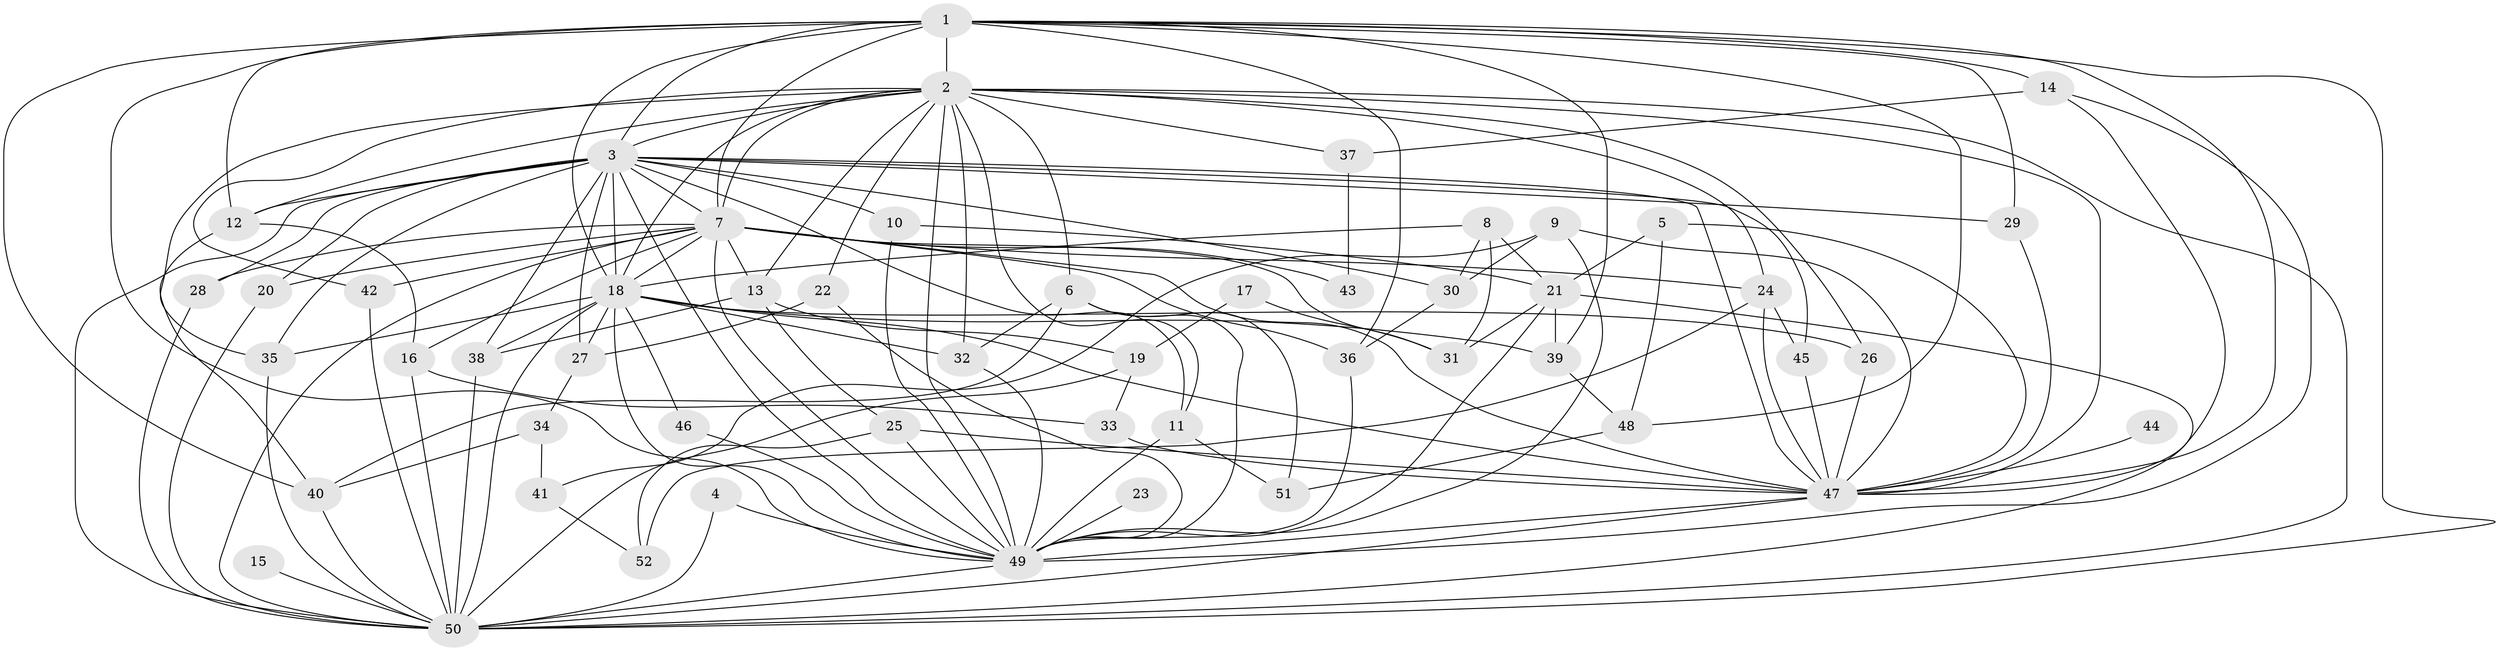 // original degree distribution, {15: 0.009615384615384616, 24: 0.009615384615384616, 27: 0.009615384615384616, 21: 0.009615384615384616, 17: 0.009615384615384616, 20: 0.019230769230769232, 16: 0.009615384615384616, 23: 0.009615384615384616, 14: 0.009615384615384616, 5: 0.07692307692307693, 2: 0.5096153846153846, 7: 0.009615384615384616, 3: 0.15384615384615385, 6: 0.019230769230769232, 4: 0.1346153846153846}
// Generated by graph-tools (version 1.1) at 2025/01/03/09/25 03:01:13]
// undirected, 52 vertices, 144 edges
graph export_dot {
graph [start="1"]
  node [color=gray90,style=filled];
  1;
  2;
  3;
  4;
  5;
  6;
  7;
  8;
  9;
  10;
  11;
  12;
  13;
  14;
  15;
  16;
  17;
  18;
  19;
  20;
  21;
  22;
  23;
  24;
  25;
  26;
  27;
  28;
  29;
  30;
  31;
  32;
  33;
  34;
  35;
  36;
  37;
  38;
  39;
  40;
  41;
  42;
  43;
  44;
  45;
  46;
  47;
  48;
  49;
  50;
  51;
  52;
  1 -- 2 [weight=2.0];
  1 -- 3 [weight=2.0];
  1 -- 7 [weight=1.0];
  1 -- 12 [weight=1.0];
  1 -- 14 [weight=1.0];
  1 -- 18 [weight=1.0];
  1 -- 29 [weight=1.0];
  1 -- 36 [weight=1.0];
  1 -- 39 [weight=1.0];
  1 -- 40 [weight=2.0];
  1 -- 47 [weight=1.0];
  1 -- 48 [weight=1.0];
  1 -- 49 [weight=1.0];
  1 -- 50 [weight=1.0];
  2 -- 3 [weight=4.0];
  2 -- 6 [weight=1.0];
  2 -- 7 [weight=3.0];
  2 -- 11 [weight=1.0];
  2 -- 12 [weight=1.0];
  2 -- 13 [weight=1.0];
  2 -- 18 [weight=2.0];
  2 -- 22 [weight=1.0];
  2 -- 24 [weight=1.0];
  2 -- 26 [weight=1.0];
  2 -- 32 [weight=2.0];
  2 -- 35 [weight=1.0];
  2 -- 37 [weight=2.0];
  2 -- 42 [weight=1.0];
  2 -- 47 [weight=4.0];
  2 -- 49 [weight=3.0];
  2 -- 50 [weight=3.0];
  3 -- 7 [weight=2.0];
  3 -- 10 [weight=1.0];
  3 -- 11 [weight=1.0];
  3 -- 12 [weight=1.0];
  3 -- 18 [weight=2.0];
  3 -- 20 [weight=1.0];
  3 -- 27 [weight=1.0];
  3 -- 28 [weight=1.0];
  3 -- 29 [weight=1.0];
  3 -- 30 [weight=1.0];
  3 -- 35 [weight=1.0];
  3 -- 38 [weight=1.0];
  3 -- 45 [weight=1.0];
  3 -- 47 [weight=2.0];
  3 -- 49 [weight=2.0];
  3 -- 50 [weight=2.0];
  4 -- 49 [weight=1.0];
  4 -- 50 [weight=1.0];
  5 -- 21 [weight=1.0];
  5 -- 47 [weight=1.0];
  5 -- 48 [weight=1.0];
  6 -- 32 [weight=1.0];
  6 -- 40 [weight=1.0];
  6 -- 49 [weight=1.0];
  6 -- 51 [weight=1.0];
  7 -- 13 [weight=1.0];
  7 -- 16 [weight=1.0];
  7 -- 18 [weight=1.0];
  7 -- 20 [weight=2.0];
  7 -- 24 [weight=2.0];
  7 -- 28 [weight=1.0];
  7 -- 31 [weight=1.0];
  7 -- 36 [weight=1.0];
  7 -- 42 [weight=1.0];
  7 -- 43 [weight=1.0];
  7 -- 47 [weight=1.0];
  7 -- 49 [weight=1.0];
  7 -- 50 [weight=2.0];
  8 -- 18 [weight=1.0];
  8 -- 21 [weight=1.0];
  8 -- 30 [weight=1.0];
  8 -- 31 [weight=1.0];
  9 -- 30 [weight=1.0];
  9 -- 41 [weight=1.0];
  9 -- 47 [weight=1.0];
  9 -- 49 [weight=1.0];
  10 -- 21 [weight=1.0];
  10 -- 49 [weight=1.0];
  11 -- 49 [weight=1.0];
  11 -- 51 [weight=1.0];
  12 -- 16 [weight=1.0];
  12 -- 40 [weight=1.0];
  13 -- 19 [weight=2.0];
  13 -- 25 [weight=1.0];
  13 -- 38 [weight=1.0];
  14 -- 37 [weight=2.0];
  14 -- 47 [weight=1.0];
  14 -- 49 [weight=1.0];
  15 -- 50 [weight=1.0];
  16 -- 33 [weight=1.0];
  16 -- 50 [weight=1.0];
  17 -- 19 [weight=1.0];
  17 -- 31 [weight=1.0];
  18 -- 26 [weight=1.0];
  18 -- 27 [weight=1.0];
  18 -- 32 [weight=1.0];
  18 -- 35 [weight=1.0];
  18 -- 38 [weight=1.0];
  18 -- 39 [weight=1.0];
  18 -- 46 [weight=1.0];
  18 -- 47 [weight=1.0];
  18 -- 49 [weight=3.0];
  18 -- 50 [weight=2.0];
  19 -- 33 [weight=1.0];
  19 -- 50 [weight=1.0];
  20 -- 50 [weight=1.0];
  21 -- 31 [weight=1.0];
  21 -- 39 [weight=1.0];
  21 -- 49 [weight=1.0];
  21 -- 50 [weight=1.0];
  22 -- 27 [weight=1.0];
  22 -- 49 [weight=1.0];
  23 -- 49 [weight=1.0];
  24 -- 45 [weight=1.0];
  24 -- 47 [weight=2.0];
  24 -- 52 [weight=1.0];
  25 -- 47 [weight=1.0];
  25 -- 49 [weight=1.0];
  25 -- 52 [weight=1.0];
  26 -- 47 [weight=1.0];
  27 -- 34 [weight=1.0];
  28 -- 50 [weight=1.0];
  29 -- 47 [weight=1.0];
  30 -- 36 [weight=1.0];
  32 -- 49 [weight=1.0];
  33 -- 47 [weight=1.0];
  34 -- 40 [weight=1.0];
  34 -- 41 [weight=1.0];
  35 -- 50 [weight=1.0];
  36 -- 49 [weight=1.0];
  37 -- 43 [weight=1.0];
  38 -- 50 [weight=1.0];
  39 -- 48 [weight=1.0];
  40 -- 50 [weight=1.0];
  41 -- 52 [weight=1.0];
  42 -- 50 [weight=1.0];
  44 -- 47 [weight=1.0];
  45 -- 47 [weight=1.0];
  46 -- 49 [weight=1.0];
  47 -- 49 [weight=1.0];
  47 -- 50 [weight=1.0];
  48 -- 51 [weight=1.0];
  49 -- 50 [weight=1.0];
}
